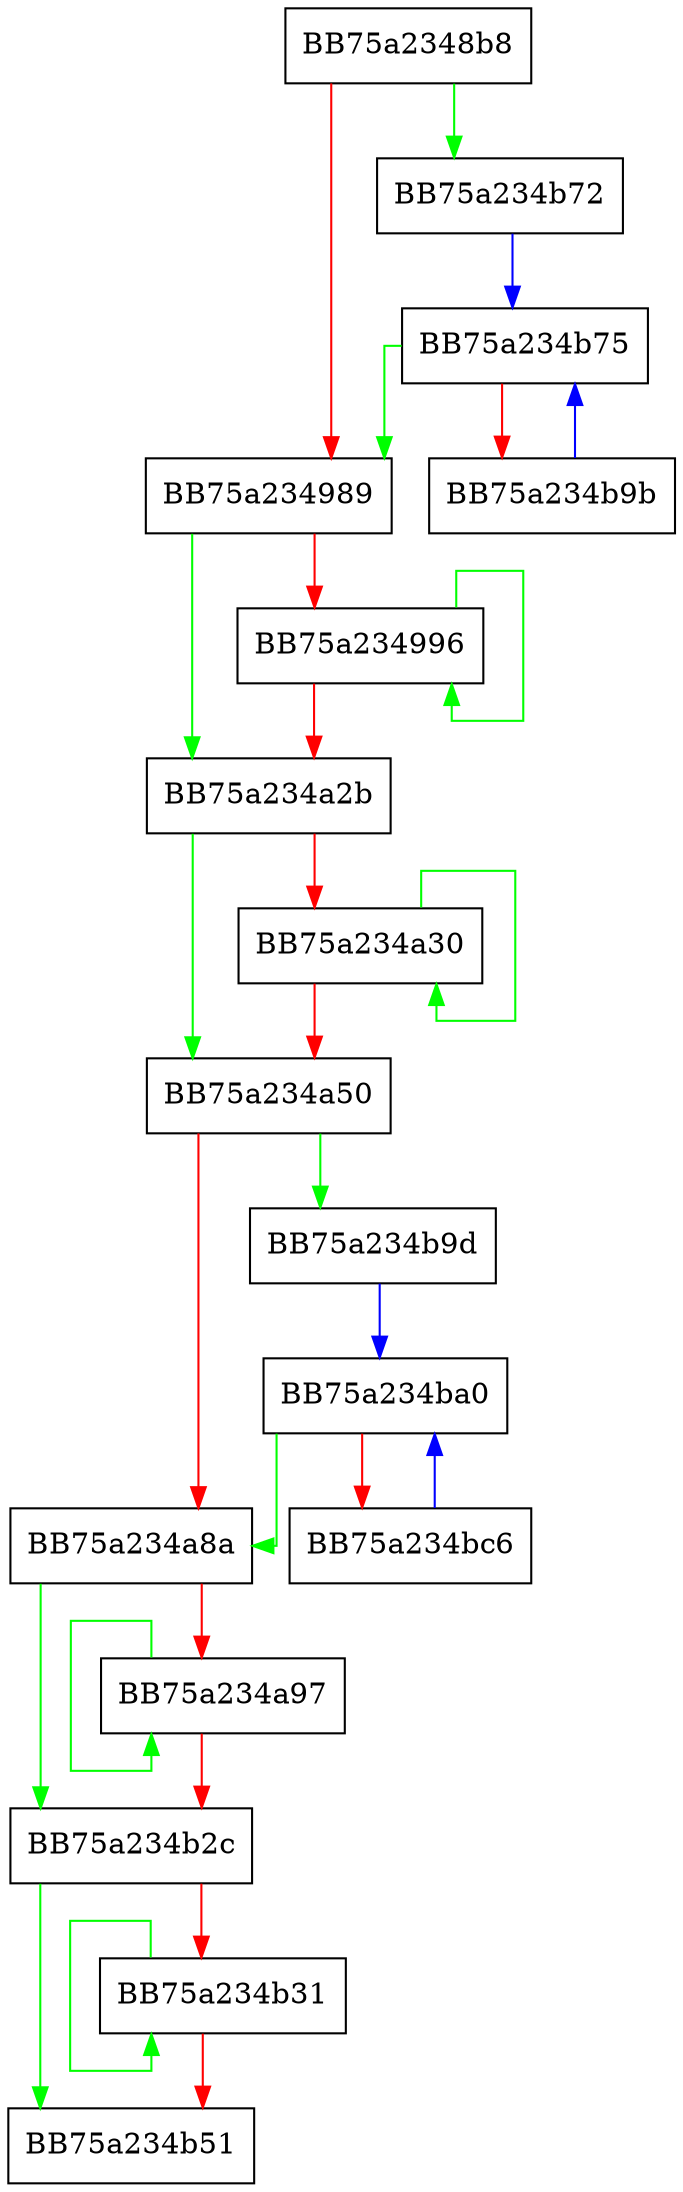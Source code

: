 digraph kcrce_init_finfo {
  node [shape="box"];
  graph [splines=ortho];
  BB75a2348b8 -> BB75a234b72 [color="green"];
  BB75a2348b8 -> BB75a234989 [color="red"];
  BB75a234989 -> BB75a234a2b [color="green"];
  BB75a234989 -> BB75a234996 [color="red"];
  BB75a234996 -> BB75a234996 [color="green"];
  BB75a234996 -> BB75a234a2b [color="red"];
  BB75a234a2b -> BB75a234a50 [color="green"];
  BB75a234a2b -> BB75a234a30 [color="red"];
  BB75a234a30 -> BB75a234a30 [color="green"];
  BB75a234a30 -> BB75a234a50 [color="red"];
  BB75a234a50 -> BB75a234b9d [color="green"];
  BB75a234a50 -> BB75a234a8a [color="red"];
  BB75a234a8a -> BB75a234b2c [color="green"];
  BB75a234a8a -> BB75a234a97 [color="red"];
  BB75a234a97 -> BB75a234a97 [color="green"];
  BB75a234a97 -> BB75a234b2c [color="red"];
  BB75a234b2c -> BB75a234b51 [color="green"];
  BB75a234b2c -> BB75a234b31 [color="red"];
  BB75a234b31 -> BB75a234b31 [color="green"];
  BB75a234b31 -> BB75a234b51 [color="red"];
  BB75a234b72 -> BB75a234b75 [color="blue"];
  BB75a234b75 -> BB75a234989 [color="green"];
  BB75a234b75 -> BB75a234b9b [color="red"];
  BB75a234b9b -> BB75a234b75 [color="blue"];
  BB75a234b9d -> BB75a234ba0 [color="blue"];
  BB75a234ba0 -> BB75a234a8a [color="green"];
  BB75a234ba0 -> BB75a234bc6 [color="red"];
  BB75a234bc6 -> BB75a234ba0 [color="blue"];
}